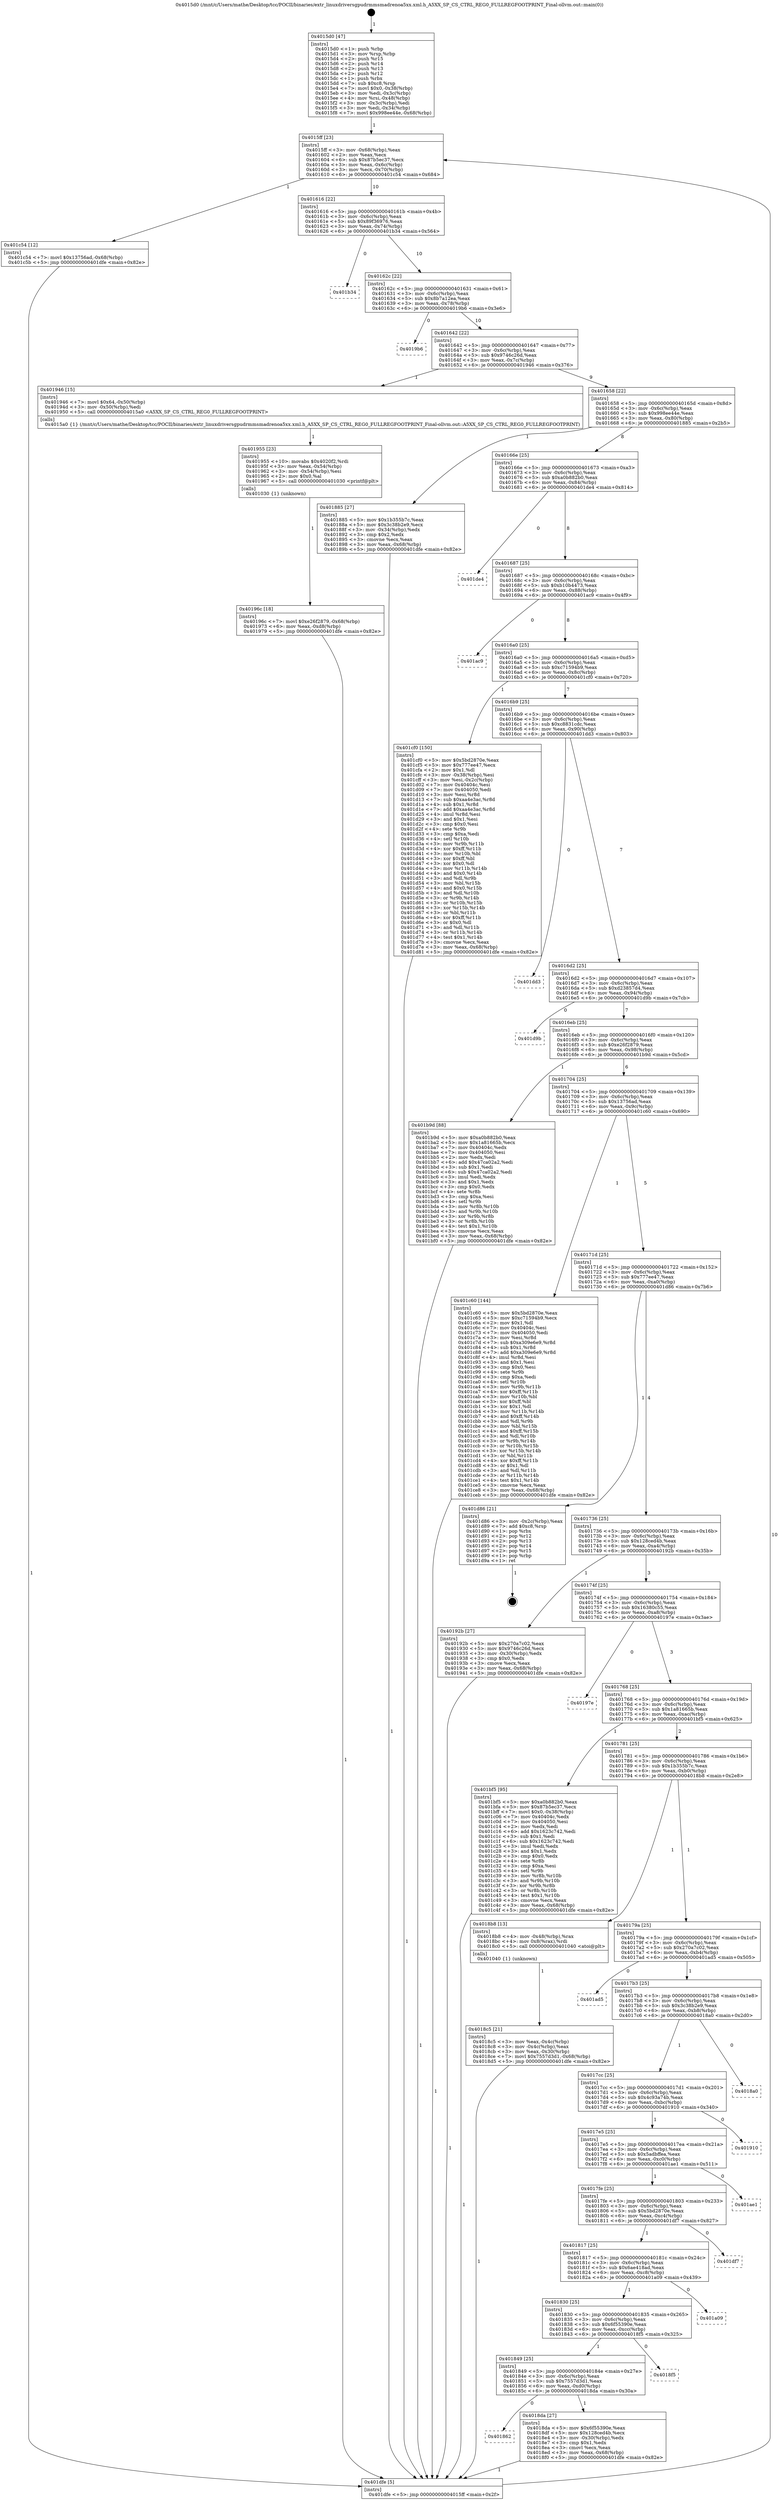 digraph "0x4015d0" {
  label = "0x4015d0 (/mnt/c/Users/mathe/Desktop/tcc/POCII/binaries/extr_linuxdriversgpudrmmsmadrenoa5xx.xml.h_A5XX_SP_CS_CTRL_REG0_FULLREGFOOTPRINT_Final-ollvm.out::main(0))"
  labelloc = "t"
  node[shape=record]

  Entry [label="",width=0.3,height=0.3,shape=circle,fillcolor=black,style=filled]
  "0x4015ff" [label="{
     0x4015ff [23]\l
     | [instrs]\l
     &nbsp;&nbsp;0x4015ff \<+3\>: mov -0x68(%rbp),%eax\l
     &nbsp;&nbsp;0x401602 \<+2\>: mov %eax,%ecx\l
     &nbsp;&nbsp;0x401604 \<+6\>: sub $0x87b5ec37,%ecx\l
     &nbsp;&nbsp;0x40160a \<+3\>: mov %eax,-0x6c(%rbp)\l
     &nbsp;&nbsp;0x40160d \<+3\>: mov %ecx,-0x70(%rbp)\l
     &nbsp;&nbsp;0x401610 \<+6\>: je 0000000000401c54 \<main+0x684\>\l
  }"]
  "0x401c54" [label="{
     0x401c54 [12]\l
     | [instrs]\l
     &nbsp;&nbsp;0x401c54 \<+7\>: movl $0x13756ad,-0x68(%rbp)\l
     &nbsp;&nbsp;0x401c5b \<+5\>: jmp 0000000000401dfe \<main+0x82e\>\l
  }"]
  "0x401616" [label="{
     0x401616 [22]\l
     | [instrs]\l
     &nbsp;&nbsp;0x401616 \<+5\>: jmp 000000000040161b \<main+0x4b\>\l
     &nbsp;&nbsp;0x40161b \<+3\>: mov -0x6c(%rbp),%eax\l
     &nbsp;&nbsp;0x40161e \<+5\>: sub $0x89f36976,%eax\l
     &nbsp;&nbsp;0x401623 \<+3\>: mov %eax,-0x74(%rbp)\l
     &nbsp;&nbsp;0x401626 \<+6\>: je 0000000000401b34 \<main+0x564\>\l
  }"]
  Exit [label="",width=0.3,height=0.3,shape=circle,fillcolor=black,style=filled,peripheries=2]
  "0x401b34" [label="{
     0x401b34\l
  }", style=dashed]
  "0x40162c" [label="{
     0x40162c [22]\l
     | [instrs]\l
     &nbsp;&nbsp;0x40162c \<+5\>: jmp 0000000000401631 \<main+0x61\>\l
     &nbsp;&nbsp;0x401631 \<+3\>: mov -0x6c(%rbp),%eax\l
     &nbsp;&nbsp;0x401634 \<+5\>: sub $0x8b7a12ea,%eax\l
     &nbsp;&nbsp;0x401639 \<+3\>: mov %eax,-0x78(%rbp)\l
     &nbsp;&nbsp;0x40163c \<+6\>: je 00000000004019b6 \<main+0x3e6\>\l
  }"]
  "0x40196c" [label="{
     0x40196c [18]\l
     | [instrs]\l
     &nbsp;&nbsp;0x40196c \<+7\>: movl $0xe26f2879,-0x68(%rbp)\l
     &nbsp;&nbsp;0x401973 \<+6\>: mov %eax,-0xd8(%rbp)\l
     &nbsp;&nbsp;0x401979 \<+5\>: jmp 0000000000401dfe \<main+0x82e\>\l
  }"]
  "0x4019b6" [label="{
     0x4019b6\l
  }", style=dashed]
  "0x401642" [label="{
     0x401642 [22]\l
     | [instrs]\l
     &nbsp;&nbsp;0x401642 \<+5\>: jmp 0000000000401647 \<main+0x77\>\l
     &nbsp;&nbsp;0x401647 \<+3\>: mov -0x6c(%rbp),%eax\l
     &nbsp;&nbsp;0x40164a \<+5\>: sub $0x9746c26d,%eax\l
     &nbsp;&nbsp;0x40164f \<+3\>: mov %eax,-0x7c(%rbp)\l
     &nbsp;&nbsp;0x401652 \<+6\>: je 0000000000401946 \<main+0x376\>\l
  }"]
  "0x401955" [label="{
     0x401955 [23]\l
     | [instrs]\l
     &nbsp;&nbsp;0x401955 \<+10\>: movabs $0x4020f2,%rdi\l
     &nbsp;&nbsp;0x40195f \<+3\>: mov %eax,-0x54(%rbp)\l
     &nbsp;&nbsp;0x401962 \<+3\>: mov -0x54(%rbp),%esi\l
     &nbsp;&nbsp;0x401965 \<+2\>: mov $0x0,%al\l
     &nbsp;&nbsp;0x401967 \<+5\>: call 0000000000401030 \<printf@plt\>\l
     | [calls]\l
     &nbsp;&nbsp;0x401030 \{1\} (unknown)\l
  }"]
  "0x401946" [label="{
     0x401946 [15]\l
     | [instrs]\l
     &nbsp;&nbsp;0x401946 \<+7\>: movl $0x64,-0x50(%rbp)\l
     &nbsp;&nbsp;0x40194d \<+3\>: mov -0x50(%rbp),%edi\l
     &nbsp;&nbsp;0x401950 \<+5\>: call 00000000004015a0 \<A5XX_SP_CS_CTRL_REG0_FULLREGFOOTPRINT\>\l
     | [calls]\l
     &nbsp;&nbsp;0x4015a0 \{1\} (/mnt/c/Users/mathe/Desktop/tcc/POCII/binaries/extr_linuxdriversgpudrmmsmadrenoa5xx.xml.h_A5XX_SP_CS_CTRL_REG0_FULLREGFOOTPRINT_Final-ollvm.out::A5XX_SP_CS_CTRL_REG0_FULLREGFOOTPRINT)\l
  }"]
  "0x401658" [label="{
     0x401658 [22]\l
     | [instrs]\l
     &nbsp;&nbsp;0x401658 \<+5\>: jmp 000000000040165d \<main+0x8d\>\l
     &nbsp;&nbsp;0x40165d \<+3\>: mov -0x6c(%rbp),%eax\l
     &nbsp;&nbsp;0x401660 \<+5\>: sub $0x998ee44e,%eax\l
     &nbsp;&nbsp;0x401665 \<+3\>: mov %eax,-0x80(%rbp)\l
     &nbsp;&nbsp;0x401668 \<+6\>: je 0000000000401885 \<main+0x2b5\>\l
  }"]
  "0x401862" [label="{
     0x401862\l
  }", style=dashed]
  "0x401885" [label="{
     0x401885 [27]\l
     | [instrs]\l
     &nbsp;&nbsp;0x401885 \<+5\>: mov $0x1b355b7c,%eax\l
     &nbsp;&nbsp;0x40188a \<+5\>: mov $0x3c38b2e9,%ecx\l
     &nbsp;&nbsp;0x40188f \<+3\>: mov -0x34(%rbp),%edx\l
     &nbsp;&nbsp;0x401892 \<+3\>: cmp $0x2,%edx\l
     &nbsp;&nbsp;0x401895 \<+3\>: cmovne %ecx,%eax\l
     &nbsp;&nbsp;0x401898 \<+3\>: mov %eax,-0x68(%rbp)\l
     &nbsp;&nbsp;0x40189b \<+5\>: jmp 0000000000401dfe \<main+0x82e\>\l
  }"]
  "0x40166e" [label="{
     0x40166e [25]\l
     | [instrs]\l
     &nbsp;&nbsp;0x40166e \<+5\>: jmp 0000000000401673 \<main+0xa3\>\l
     &nbsp;&nbsp;0x401673 \<+3\>: mov -0x6c(%rbp),%eax\l
     &nbsp;&nbsp;0x401676 \<+5\>: sub $0xa0b882b0,%eax\l
     &nbsp;&nbsp;0x40167b \<+6\>: mov %eax,-0x84(%rbp)\l
     &nbsp;&nbsp;0x401681 \<+6\>: je 0000000000401de4 \<main+0x814\>\l
  }"]
  "0x401dfe" [label="{
     0x401dfe [5]\l
     | [instrs]\l
     &nbsp;&nbsp;0x401dfe \<+5\>: jmp 00000000004015ff \<main+0x2f\>\l
  }"]
  "0x4015d0" [label="{
     0x4015d0 [47]\l
     | [instrs]\l
     &nbsp;&nbsp;0x4015d0 \<+1\>: push %rbp\l
     &nbsp;&nbsp;0x4015d1 \<+3\>: mov %rsp,%rbp\l
     &nbsp;&nbsp;0x4015d4 \<+2\>: push %r15\l
     &nbsp;&nbsp;0x4015d6 \<+2\>: push %r14\l
     &nbsp;&nbsp;0x4015d8 \<+2\>: push %r13\l
     &nbsp;&nbsp;0x4015da \<+2\>: push %r12\l
     &nbsp;&nbsp;0x4015dc \<+1\>: push %rbx\l
     &nbsp;&nbsp;0x4015dd \<+7\>: sub $0xc8,%rsp\l
     &nbsp;&nbsp;0x4015e4 \<+7\>: movl $0x0,-0x38(%rbp)\l
     &nbsp;&nbsp;0x4015eb \<+3\>: mov %edi,-0x3c(%rbp)\l
     &nbsp;&nbsp;0x4015ee \<+4\>: mov %rsi,-0x48(%rbp)\l
     &nbsp;&nbsp;0x4015f2 \<+3\>: mov -0x3c(%rbp),%edi\l
     &nbsp;&nbsp;0x4015f5 \<+3\>: mov %edi,-0x34(%rbp)\l
     &nbsp;&nbsp;0x4015f8 \<+7\>: movl $0x998ee44e,-0x68(%rbp)\l
  }"]
  "0x4018da" [label="{
     0x4018da [27]\l
     | [instrs]\l
     &nbsp;&nbsp;0x4018da \<+5\>: mov $0x6f55390e,%eax\l
     &nbsp;&nbsp;0x4018df \<+5\>: mov $0x128ced4b,%ecx\l
     &nbsp;&nbsp;0x4018e4 \<+3\>: mov -0x30(%rbp),%edx\l
     &nbsp;&nbsp;0x4018e7 \<+3\>: cmp $0x1,%edx\l
     &nbsp;&nbsp;0x4018ea \<+3\>: cmovl %ecx,%eax\l
     &nbsp;&nbsp;0x4018ed \<+3\>: mov %eax,-0x68(%rbp)\l
     &nbsp;&nbsp;0x4018f0 \<+5\>: jmp 0000000000401dfe \<main+0x82e\>\l
  }"]
  "0x401de4" [label="{
     0x401de4\l
  }", style=dashed]
  "0x401687" [label="{
     0x401687 [25]\l
     | [instrs]\l
     &nbsp;&nbsp;0x401687 \<+5\>: jmp 000000000040168c \<main+0xbc\>\l
     &nbsp;&nbsp;0x40168c \<+3\>: mov -0x6c(%rbp),%eax\l
     &nbsp;&nbsp;0x40168f \<+5\>: sub $0xb10b4473,%eax\l
     &nbsp;&nbsp;0x401694 \<+6\>: mov %eax,-0x88(%rbp)\l
     &nbsp;&nbsp;0x40169a \<+6\>: je 0000000000401ac9 \<main+0x4f9\>\l
  }"]
  "0x401849" [label="{
     0x401849 [25]\l
     | [instrs]\l
     &nbsp;&nbsp;0x401849 \<+5\>: jmp 000000000040184e \<main+0x27e\>\l
     &nbsp;&nbsp;0x40184e \<+3\>: mov -0x6c(%rbp),%eax\l
     &nbsp;&nbsp;0x401851 \<+5\>: sub $0x7557d3d1,%eax\l
     &nbsp;&nbsp;0x401856 \<+6\>: mov %eax,-0xd0(%rbp)\l
     &nbsp;&nbsp;0x40185c \<+6\>: je 00000000004018da \<main+0x30a\>\l
  }"]
  "0x401ac9" [label="{
     0x401ac9\l
  }", style=dashed]
  "0x4016a0" [label="{
     0x4016a0 [25]\l
     | [instrs]\l
     &nbsp;&nbsp;0x4016a0 \<+5\>: jmp 00000000004016a5 \<main+0xd5\>\l
     &nbsp;&nbsp;0x4016a5 \<+3\>: mov -0x6c(%rbp),%eax\l
     &nbsp;&nbsp;0x4016a8 \<+5\>: sub $0xc71594b9,%eax\l
     &nbsp;&nbsp;0x4016ad \<+6\>: mov %eax,-0x8c(%rbp)\l
     &nbsp;&nbsp;0x4016b3 \<+6\>: je 0000000000401cf0 \<main+0x720\>\l
  }"]
  "0x4018f5" [label="{
     0x4018f5\l
  }", style=dashed]
  "0x401cf0" [label="{
     0x401cf0 [150]\l
     | [instrs]\l
     &nbsp;&nbsp;0x401cf0 \<+5\>: mov $0x5bd2870e,%eax\l
     &nbsp;&nbsp;0x401cf5 \<+5\>: mov $0x777ee47,%ecx\l
     &nbsp;&nbsp;0x401cfa \<+2\>: mov $0x1,%dl\l
     &nbsp;&nbsp;0x401cfc \<+3\>: mov -0x38(%rbp),%esi\l
     &nbsp;&nbsp;0x401cff \<+3\>: mov %esi,-0x2c(%rbp)\l
     &nbsp;&nbsp;0x401d02 \<+7\>: mov 0x40404c,%esi\l
     &nbsp;&nbsp;0x401d09 \<+7\>: mov 0x404050,%edi\l
     &nbsp;&nbsp;0x401d10 \<+3\>: mov %esi,%r8d\l
     &nbsp;&nbsp;0x401d13 \<+7\>: sub $0xaa4e3ac,%r8d\l
     &nbsp;&nbsp;0x401d1a \<+4\>: sub $0x1,%r8d\l
     &nbsp;&nbsp;0x401d1e \<+7\>: add $0xaa4e3ac,%r8d\l
     &nbsp;&nbsp;0x401d25 \<+4\>: imul %r8d,%esi\l
     &nbsp;&nbsp;0x401d29 \<+3\>: and $0x1,%esi\l
     &nbsp;&nbsp;0x401d2c \<+3\>: cmp $0x0,%esi\l
     &nbsp;&nbsp;0x401d2f \<+4\>: sete %r9b\l
     &nbsp;&nbsp;0x401d33 \<+3\>: cmp $0xa,%edi\l
     &nbsp;&nbsp;0x401d36 \<+4\>: setl %r10b\l
     &nbsp;&nbsp;0x401d3a \<+3\>: mov %r9b,%r11b\l
     &nbsp;&nbsp;0x401d3d \<+4\>: xor $0xff,%r11b\l
     &nbsp;&nbsp;0x401d41 \<+3\>: mov %r10b,%bl\l
     &nbsp;&nbsp;0x401d44 \<+3\>: xor $0xff,%bl\l
     &nbsp;&nbsp;0x401d47 \<+3\>: xor $0x0,%dl\l
     &nbsp;&nbsp;0x401d4a \<+3\>: mov %r11b,%r14b\l
     &nbsp;&nbsp;0x401d4d \<+4\>: and $0x0,%r14b\l
     &nbsp;&nbsp;0x401d51 \<+3\>: and %dl,%r9b\l
     &nbsp;&nbsp;0x401d54 \<+3\>: mov %bl,%r15b\l
     &nbsp;&nbsp;0x401d57 \<+4\>: and $0x0,%r15b\l
     &nbsp;&nbsp;0x401d5b \<+3\>: and %dl,%r10b\l
     &nbsp;&nbsp;0x401d5e \<+3\>: or %r9b,%r14b\l
     &nbsp;&nbsp;0x401d61 \<+3\>: or %r10b,%r15b\l
     &nbsp;&nbsp;0x401d64 \<+3\>: xor %r15b,%r14b\l
     &nbsp;&nbsp;0x401d67 \<+3\>: or %bl,%r11b\l
     &nbsp;&nbsp;0x401d6a \<+4\>: xor $0xff,%r11b\l
     &nbsp;&nbsp;0x401d6e \<+3\>: or $0x0,%dl\l
     &nbsp;&nbsp;0x401d71 \<+3\>: and %dl,%r11b\l
     &nbsp;&nbsp;0x401d74 \<+3\>: or %r11b,%r14b\l
     &nbsp;&nbsp;0x401d77 \<+4\>: test $0x1,%r14b\l
     &nbsp;&nbsp;0x401d7b \<+3\>: cmovne %ecx,%eax\l
     &nbsp;&nbsp;0x401d7e \<+3\>: mov %eax,-0x68(%rbp)\l
     &nbsp;&nbsp;0x401d81 \<+5\>: jmp 0000000000401dfe \<main+0x82e\>\l
  }"]
  "0x4016b9" [label="{
     0x4016b9 [25]\l
     | [instrs]\l
     &nbsp;&nbsp;0x4016b9 \<+5\>: jmp 00000000004016be \<main+0xee\>\l
     &nbsp;&nbsp;0x4016be \<+3\>: mov -0x6c(%rbp),%eax\l
     &nbsp;&nbsp;0x4016c1 \<+5\>: sub $0xc8831cdc,%eax\l
     &nbsp;&nbsp;0x4016c6 \<+6\>: mov %eax,-0x90(%rbp)\l
     &nbsp;&nbsp;0x4016cc \<+6\>: je 0000000000401dd3 \<main+0x803\>\l
  }"]
  "0x401830" [label="{
     0x401830 [25]\l
     | [instrs]\l
     &nbsp;&nbsp;0x401830 \<+5\>: jmp 0000000000401835 \<main+0x265\>\l
     &nbsp;&nbsp;0x401835 \<+3\>: mov -0x6c(%rbp),%eax\l
     &nbsp;&nbsp;0x401838 \<+5\>: sub $0x6f55390e,%eax\l
     &nbsp;&nbsp;0x40183d \<+6\>: mov %eax,-0xcc(%rbp)\l
     &nbsp;&nbsp;0x401843 \<+6\>: je 00000000004018f5 \<main+0x325\>\l
  }"]
  "0x401dd3" [label="{
     0x401dd3\l
  }", style=dashed]
  "0x4016d2" [label="{
     0x4016d2 [25]\l
     | [instrs]\l
     &nbsp;&nbsp;0x4016d2 \<+5\>: jmp 00000000004016d7 \<main+0x107\>\l
     &nbsp;&nbsp;0x4016d7 \<+3\>: mov -0x6c(%rbp),%eax\l
     &nbsp;&nbsp;0x4016da \<+5\>: sub $0xd23857d4,%eax\l
     &nbsp;&nbsp;0x4016df \<+6\>: mov %eax,-0x94(%rbp)\l
     &nbsp;&nbsp;0x4016e5 \<+6\>: je 0000000000401d9b \<main+0x7cb\>\l
  }"]
  "0x401a09" [label="{
     0x401a09\l
  }", style=dashed]
  "0x401d9b" [label="{
     0x401d9b\l
  }", style=dashed]
  "0x4016eb" [label="{
     0x4016eb [25]\l
     | [instrs]\l
     &nbsp;&nbsp;0x4016eb \<+5\>: jmp 00000000004016f0 \<main+0x120\>\l
     &nbsp;&nbsp;0x4016f0 \<+3\>: mov -0x6c(%rbp),%eax\l
     &nbsp;&nbsp;0x4016f3 \<+5\>: sub $0xe26f2879,%eax\l
     &nbsp;&nbsp;0x4016f8 \<+6\>: mov %eax,-0x98(%rbp)\l
     &nbsp;&nbsp;0x4016fe \<+6\>: je 0000000000401b9d \<main+0x5cd\>\l
  }"]
  "0x401817" [label="{
     0x401817 [25]\l
     | [instrs]\l
     &nbsp;&nbsp;0x401817 \<+5\>: jmp 000000000040181c \<main+0x24c\>\l
     &nbsp;&nbsp;0x40181c \<+3\>: mov -0x6c(%rbp),%eax\l
     &nbsp;&nbsp;0x40181f \<+5\>: sub $0x6ae418ad,%eax\l
     &nbsp;&nbsp;0x401824 \<+6\>: mov %eax,-0xc8(%rbp)\l
     &nbsp;&nbsp;0x40182a \<+6\>: je 0000000000401a09 \<main+0x439\>\l
  }"]
  "0x401b9d" [label="{
     0x401b9d [88]\l
     | [instrs]\l
     &nbsp;&nbsp;0x401b9d \<+5\>: mov $0xa0b882b0,%eax\l
     &nbsp;&nbsp;0x401ba2 \<+5\>: mov $0x1a81665b,%ecx\l
     &nbsp;&nbsp;0x401ba7 \<+7\>: mov 0x40404c,%edx\l
     &nbsp;&nbsp;0x401bae \<+7\>: mov 0x404050,%esi\l
     &nbsp;&nbsp;0x401bb5 \<+2\>: mov %edx,%edi\l
     &nbsp;&nbsp;0x401bb7 \<+6\>: add $0x47ca02a2,%edi\l
     &nbsp;&nbsp;0x401bbd \<+3\>: sub $0x1,%edi\l
     &nbsp;&nbsp;0x401bc0 \<+6\>: sub $0x47ca02a2,%edi\l
     &nbsp;&nbsp;0x401bc6 \<+3\>: imul %edi,%edx\l
     &nbsp;&nbsp;0x401bc9 \<+3\>: and $0x1,%edx\l
     &nbsp;&nbsp;0x401bcc \<+3\>: cmp $0x0,%edx\l
     &nbsp;&nbsp;0x401bcf \<+4\>: sete %r8b\l
     &nbsp;&nbsp;0x401bd3 \<+3\>: cmp $0xa,%esi\l
     &nbsp;&nbsp;0x401bd6 \<+4\>: setl %r9b\l
     &nbsp;&nbsp;0x401bda \<+3\>: mov %r8b,%r10b\l
     &nbsp;&nbsp;0x401bdd \<+3\>: and %r9b,%r10b\l
     &nbsp;&nbsp;0x401be0 \<+3\>: xor %r9b,%r8b\l
     &nbsp;&nbsp;0x401be3 \<+3\>: or %r8b,%r10b\l
     &nbsp;&nbsp;0x401be6 \<+4\>: test $0x1,%r10b\l
     &nbsp;&nbsp;0x401bea \<+3\>: cmovne %ecx,%eax\l
     &nbsp;&nbsp;0x401bed \<+3\>: mov %eax,-0x68(%rbp)\l
     &nbsp;&nbsp;0x401bf0 \<+5\>: jmp 0000000000401dfe \<main+0x82e\>\l
  }"]
  "0x401704" [label="{
     0x401704 [25]\l
     | [instrs]\l
     &nbsp;&nbsp;0x401704 \<+5\>: jmp 0000000000401709 \<main+0x139\>\l
     &nbsp;&nbsp;0x401709 \<+3\>: mov -0x6c(%rbp),%eax\l
     &nbsp;&nbsp;0x40170c \<+5\>: sub $0x13756ad,%eax\l
     &nbsp;&nbsp;0x401711 \<+6\>: mov %eax,-0x9c(%rbp)\l
     &nbsp;&nbsp;0x401717 \<+6\>: je 0000000000401c60 \<main+0x690\>\l
  }"]
  "0x401df7" [label="{
     0x401df7\l
  }", style=dashed]
  "0x401c60" [label="{
     0x401c60 [144]\l
     | [instrs]\l
     &nbsp;&nbsp;0x401c60 \<+5\>: mov $0x5bd2870e,%eax\l
     &nbsp;&nbsp;0x401c65 \<+5\>: mov $0xc71594b9,%ecx\l
     &nbsp;&nbsp;0x401c6a \<+2\>: mov $0x1,%dl\l
     &nbsp;&nbsp;0x401c6c \<+7\>: mov 0x40404c,%esi\l
     &nbsp;&nbsp;0x401c73 \<+7\>: mov 0x404050,%edi\l
     &nbsp;&nbsp;0x401c7a \<+3\>: mov %esi,%r8d\l
     &nbsp;&nbsp;0x401c7d \<+7\>: sub $0xa309e6e9,%r8d\l
     &nbsp;&nbsp;0x401c84 \<+4\>: sub $0x1,%r8d\l
     &nbsp;&nbsp;0x401c88 \<+7\>: add $0xa309e6e9,%r8d\l
     &nbsp;&nbsp;0x401c8f \<+4\>: imul %r8d,%esi\l
     &nbsp;&nbsp;0x401c93 \<+3\>: and $0x1,%esi\l
     &nbsp;&nbsp;0x401c96 \<+3\>: cmp $0x0,%esi\l
     &nbsp;&nbsp;0x401c99 \<+4\>: sete %r9b\l
     &nbsp;&nbsp;0x401c9d \<+3\>: cmp $0xa,%edi\l
     &nbsp;&nbsp;0x401ca0 \<+4\>: setl %r10b\l
     &nbsp;&nbsp;0x401ca4 \<+3\>: mov %r9b,%r11b\l
     &nbsp;&nbsp;0x401ca7 \<+4\>: xor $0xff,%r11b\l
     &nbsp;&nbsp;0x401cab \<+3\>: mov %r10b,%bl\l
     &nbsp;&nbsp;0x401cae \<+3\>: xor $0xff,%bl\l
     &nbsp;&nbsp;0x401cb1 \<+3\>: xor $0x1,%dl\l
     &nbsp;&nbsp;0x401cb4 \<+3\>: mov %r11b,%r14b\l
     &nbsp;&nbsp;0x401cb7 \<+4\>: and $0xff,%r14b\l
     &nbsp;&nbsp;0x401cbb \<+3\>: and %dl,%r9b\l
     &nbsp;&nbsp;0x401cbe \<+3\>: mov %bl,%r15b\l
     &nbsp;&nbsp;0x401cc1 \<+4\>: and $0xff,%r15b\l
     &nbsp;&nbsp;0x401cc5 \<+3\>: and %dl,%r10b\l
     &nbsp;&nbsp;0x401cc8 \<+3\>: or %r9b,%r14b\l
     &nbsp;&nbsp;0x401ccb \<+3\>: or %r10b,%r15b\l
     &nbsp;&nbsp;0x401cce \<+3\>: xor %r15b,%r14b\l
     &nbsp;&nbsp;0x401cd1 \<+3\>: or %bl,%r11b\l
     &nbsp;&nbsp;0x401cd4 \<+4\>: xor $0xff,%r11b\l
     &nbsp;&nbsp;0x401cd8 \<+3\>: or $0x1,%dl\l
     &nbsp;&nbsp;0x401cdb \<+3\>: and %dl,%r11b\l
     &nbsp;&nbsp;0x401cde \<+3\>: or %r11b,%r14b\l
     &nbsp;&nbsp;0x401ce1 \<+4\>: test $0x1,%r14b\l
     &nbsp;&nbsp;0x401ce5 \<+3\>: cmovne %ecx,%eax\l
     &nbsp;&nbsp;0x401ce8 \<+3\>: mov %eax,-0x68(%rbp)\l
     &nbsp;&nbsp;0x401ceb \<+5\>: jmp 0000000000401dfe \<main+0x82e\>\l
  }"]
  "0x40171d" [label="{
     0x40171d [25]\l
     | [instrs]\l
     &nbsp;&nbsp;0x40171d \<+5\>: jmp 0000000000401722 \<main+0x152\>\l
     &nbsp;&nbsp;0x401722 \<+3\>: mov -0x6c(%rbp),%eax\l
     &nbsp;&nbsp;0x401725 \<+5\>: sub $0x777ee47,%eax\l
     &nbsp;&nbsp;0x40172a \<+6\>: mov %eax,-0xa0(%rbp)\l
     &nbsp;&nbsp;0x401730 \<+6\>: je 0000000000401d86 \<main+0x7b6\>\l
  }"]
  "0x4017fe" [label="{
     0x4017fe [25]\l
     | [instrs]\l
     &nbsp;&nbsp;0x4017fe \<+5\>: jmp 0000000000401803 \<main+0x233\>\l
     &nbsp;&nbsp;0x401803 \<+3\>: mov -0x6c(%rbp),%eax\l
     &nbsp;&nbsp;0x401806 \<+5\>: sub $0x5bd2870e,%eax\l
     &nbsp;&nbsp;0x40180b \<+6\>: mov %eax,-0xc4(%rbp)\l
     &nbsp;&nbsp;0x401811 \<+6\>: je 0000000000401df7 \<main+0x827\>\l
  }"]
  "0x401d86" [label="{
     0x401d86 [21]\l
     | [instrs]\l
     &nbsp;&nbsp;0x401d86 \<+3\>: mov -0x2c(%rbp),%eax\l
     &nbsp;&nbsp;0x401d89 \<+7\>: add $0xc8,%rsp\l
     &nbsp;&nbsp;0x401d90 \<+1\>: pop %rbx\l
     &nbsp;&nbsp;0x401d91 \<+2\>: pop %r12\l
     &nbsp;&nbsp;0x401d93 \<+2\>: pop %r13\l
     &nbsp;&nbsp;0x401d95 \<+2\>: pop %r14\l
     &nbsp;&nbsp;0x401d97 \<+2\>: pop %r15\l
     &nbsp;&nbsp;0x401d99 \<+1\>: pop %rbp\l
     &nbsp;&nbsp;0x401d9a \<+1\>: ret\l
  }"]
  "0x401736" [label="{
     0x401736 [25]\l
     | [instrs]\l
     &nbsp;&nbsp;0x401736 \<+5\>: jmp 000000000040173b \<main+0x16b\>\l
     &nbsp;&nbsp;0x40173b \<+3\>: mov -0x6c(%rbp),%eax\l
     &nbsp;&nbsp;0x40173e \<+5\>: sub $0x128ced4b,%eax\l
     &nbsp;&nbsp;0x401743 \<+6\>: mov %eax,-0xa4(%rbp)\l
     &nbsp;&nbsp;0x401749 \<+6\>: je 000000000040192b \<main+0x35b\>\l
  }"]
  "0x401ae1" [label="{
     0x401ae1\l
  }", style=dashed]
  "0x40192b" [label="{
     0x40192b [27]\l
     | [instrs]\l
     &nbsp;&nbsp;0x40192b \<+5\>: mov $0x270a7c02,%eax\l
     &nbsp;&nbsp;0x401930 \<+5\>: mov $0x9746c26d,%ecx\l
     &nbsp;&nbsp;0x401935 \<+3\>: mov -0x30(%rbp),%edx\l
     &nbsp;&nbsp;0x401938 \<+3\>: cmp $0x0,%edx\l
     &nbsp;&nbsp;0x40193b \<+3\>: cmove %ecx,%eax\l
     &nbsp;&nbsp;0x40193e \<+3\>: mov %eax,-0x68(%rbp)\l
     &nbsp;&nbsp;0x401941 \<+5\>: jmp 0000000000401dfe \<main+0x82e\>\l
  }"]
  "0x40174f" [label="{
     0x40174f [25]\l
     | [instrs]\l
     &nbsp;&nbsp;0x40174f \<+5\>: jmp 0000000000401754 \<main+0x184\>\l
     &nbsp;&nbsp;0x401754 \<+3\>: mov -0x6c(%rbp),%eax\l
     &nbsp;&nbsp;0x401757 \<+5\>: sub $0x16380c55,%eax\l
     &nbsp;&nbsp;0x40175c \<+6\>: mov %eax,-0xa8(%rbp)\l
     &nbsp;&nbsp;0x401762 \<+6\>: je 000000000040197e \<main+0x3ae\>\l
  }"]
  "0x4017e5" [label="{
     0x4017e5 [25]\l
     | [instrs]\l
     &nbsp;&nbsp;0x4017e5 \<+5\>: jmp 00000000004017ea \<main+0x21a\>\l
     &nbsp;&nbsp;0x4017ea \<+3\>: mov -0x6c(%rbp),%eax\l
     &nbsp;&nbsp;0x4017ed \<+5\>: sub $0x5adbffea,%eax\l
     &nbsp;&nbsp;0x4017f2 \<+6\>: mov %eax,-0xc0(%rbp)\l
     &nbsp;&nbsp;0x4017f8 \<+6\>: je 0000000000401ae1 \<main+0x511\>\l
  }"]
  "0x40197e" [label="{
     0x40197e\l
  }", style=dashed]
  "0x401768" [label="{
     0x401768 [25]\l
     | [instrs]\l
     &nbsp;&nbsp;0x401768 \<+5\>: jmp 000000000040176d \<main+0x19d\>\l
     &nbsp;&nbsp;0x40176d \<+3\>: mov -0x6c(%rbp),%eax\l
     &nbsp;&nbsp;0x401770 \<+5\>: sub $0x1a81665b,%eax\l
     &nbsp;&nbsp;0x401775 \<+6\>: mov %eax,-0xac(%rbp)\l
     &nbsp;&nbsp;0x40177b \<+6\>: je 0000000000401bf5 \<main+0x625\>\l
  }"]
  "0x401910" [label="{
     0x401910\l
  }", style=dashed]
  "0x401bf5" [label="{
     0x401bf5 [95]\l
     | [instrs]\l
     &nbsp;&nbsp;0x401bf5 \<+5\>: mov $0xa0b882b0,%eax\l
     &nbsp;&nbsp;0x401bfa \<+5\>: mov $0x87b5ec37,%ecx\l
     &nbsp;&nbsp;0x401bff \<+7\>: movl $0x0,-0x38(%rbp)\l
     &nbsp;&nbsp;0x401c06 \<+7\>: mov 0x40404c,%edx\l
     &nbsp;&nbsp;0x401c0d \<+7\>: mov 0x404050,%esi\l
     &nbsp;&nbsp;0x401c14 \<+2\>: mov %edx,%edi\l
     &nbsp;&nbsp;0x401c16 \<+6\>: add $0x1623c742,%edi\l
     &nbsp;&nbsp;0x401c1c \<+3\>: sub $0x1,%edi\l
     &nbsp;&nbsp;0x401c1f \<+6\>: sub $0x1623c742,%edi\l
     &nbsp;&nbsp;0x401c25 \<+3\>: imul %edi,%edx\l
     &nbsp;&nbsp;0x401c28 \<+3\>: and $0x1,%edx\l
     &nbsp;&nbsp;0x401c2b \<+3\>: cmp $0x0,%edx\l
     &nbsp;&nbsp;0x401c2e \<+4\>: sete %r8b\l
     &nbsp;&nbsp;0x401c32 \<+3\>: cmp $0xa,%esi\l
     &nbsp;&nbsp;0x401c35 \<+4\>: setl %r9b\l
     &nbsp;&nbsp;0x401c39 \<+3\>: mov %r8b,%r10b\l
     &nbsp;&nbsp;0x401c3c \<+3\>: and %r9b,%r10b\l
     &nbsp;&nbsp;0x401c3f \<+3\>: xor %r9b,%r8b\l
     &nbsp;&nbsp;0x401c42 \<+3\>: or %r8b,%r10b\l
     &nbsp;&nbsp;0x401c45 \<+4\>: test $0x1,%r10b\l
     &nbsp;&nbsp;0x401c49 \<+3\>: cmovne %ecx,%eax\l
     &nbsp;&nbsp;0x401c4c \<+3\>: mov %eax,-0x68(%rbp)\l
     &nbsp;&nbsp;0x401c4f \<+5\>: jmp 0000000000401dfe \<main+0x82e\>\l
  }"]
  "0x401781" [label="{
     0x401781 [25]\l
     | [instrs]\l
     &nbsp;&nbsp;0x401781 \<+5\>: jmp 0000000000401786 \<main+0x1b6\>\l
     &nbsp;&nbsp;0x401786 \<+3\>: mov -0x6c(%rbp),%eax\l
     &nbsp;&nbsp;0x401789 \<+5\>: sub $0x1b355b7c,%eax\l
     &nbsp;&nbsp;0x40178e \<+6\>: mov %eax,-0xb0(%rbp)\l
     &nbsp;&nbsp;0x401794 \<+6\>: je 00000000004018b8 \<main+0x2e8\>\l
  }"]
  "0x4017cc" [label="{
     0x4017cc [25]\l
     | [instrs]\l
     &nbsp;&nbsp;0x4017cc \<+5\>: jmp 00000000004017d1 \<main+0x201\>\l
     &nbsp;&nbsp;0x4017d1 \<+3\>: mov -0x6c(%rbp),%eax\l
     &nbsp;&nbsp;0x4017d4 \<+5\>: sub $0x4c93a74b,%eax\l
     &nbsp;&nbsp;0x4017d9 \<+6\>: mov %eax,-0xbc(%rbp)\l
     &nbsp;&nbsp;0x4017df \<+6\>: je 0000000000401910 \<main+0x340\>\l
  }"]
  "0x4018b8" [label="{
     0x4018b8 [13]\l
     | [instrs]\l
     &nbsp;&nbsp;0x4018b8 \<+4\>: mov -0x48(%rbp),%rax\l
     &nbsp;&nbsp;0x4018bc \<+4\>: mov 0x8(%rax),%rdi\l
     &nbsp;&nbsp;0x4018c0 \<+5\>: call 0000000000401040 \<atoi@plt\>\l
     | [calls]\l
     &nbsp;&nbsp;0x401040 \{1\} (unknown)\l
  }"]
  "0x40179a" [label="{
     0x40179a [25]\l
     | [instrs]\l
     &nbsp;&nbsp;0x40179a \<+5\>: jmp 000000000040179f \<main+0x1cf\>\l
     &nbsp;&nbsp;0x40179f \<+3\>: mov -0x6c(%rbp),%eax\l
     &nbsp;&nbsp;0x4017a2 \<+5\>: sub $0x270a7c02,%eax\l
     &nbsp;&nbsp;0x4017a7 \<+6\>: mov %eax,-0xb4(%rbp)\l
     &nbsp;&nbsp;0x4017ad \<+6\>: je 0000000000401ad5 \<main+0x505\>\l
  }"]
  "0x4018c5" [label="{
     0x4018c5 [21]\l
     | [instrs]\l
     &nbsp;&nbsp;0x4018c5 \<+3\>: mov %eax,-0x4c(%rbp)\l
     &nbsp;&nbsp;0x4018c8 \<+3\>: mov -0x4c(%rbp),%eax\l
     &nbsp;&nbsp;0x4018cb \<+3\>: mov %eax,-0x30(%rbp)\l
     &nbsp;&nbsp;0x4018ce \<+7\>: movl $0x7557d3d1,-0x68(%rbp)\l
     &nbsp;&nbsp;0x4018d5 \<+5\>: jmp 0000000000401dfe \<main+0x82e\>\l
  }"]
  "0x4018a0" [label="{
     0x4018a0\l
  }", style=dashed]
  "0x401ad5" [label="{
     0x401ad5\l
  }", style=dashed]
  "0x4017b3" [label="{
     0x4017b3 [25]\l
     | [instrs]\l
     &nbsp;&nbsp;0x4017b3 \<+5\>: jmp 00000000004017b8 \<main+0x1e8\>\l
     &nbsp;&nbsp;0x4017b8 \<+3\>: mov -0x6c(%rbp),%eax\l
     &nbsp;&nbsp;0x4017bb \<+5\>: sub $0x3c38b2e9,%eax\l
     &nbsp;&nbsp;0x4017c0 \<+6\>: mov %eax,-0xb8(%rbp)\l
     &nbsp;&nbsp;0x4017c6 \<+6\>: je 00000000004018a0 \<main+0x2d0\>\l
  }"]
  Entry -> "0x4015d0" [label=" 1"]
  "0x4015ff" -> "0x401c54" [label=" 1"]
  "0x4015ff" -> "0x401616" [label=" 10"]
  "0x401d86" -> Exit [label=" 1"]
  "0x401616" -> "0x401b34" [label=" 0"]
  "0x401616" -> "0x40162c" [label=" 10"]
  "0x401cf0" -> "0x401dfe" [label=" 1"]
  "0x40162c" -> "0x4019b6" [label=" 0"]
  "0x40162c" -> "0x401642" [label=" 10"]
  "0x401c60" -> "0x401dfe" [label=" 1"]
  "0x401642" -> "0x401946" [label=" 1"]
  "0x401642" -> "0x401658" [label=" 9"]
  "0x401c54" -> "0x401dfe" [label=" 1"]
  "0x401658" -> "0x401885" [label=" 1"]
  "0x401658" -> "0x40166e" [label=" 8"]
  "0x401885" -> "0x401dfe" [label=" 1"]
  "0x4015d0" -> "0x4015ff" [label=" 1"]
  "0x401dfe" -> "0x4015ff" [label=" 10"]
  "0x401bf5" -> "0x401dfe" [label=" 1"]
  "0x40166e" -> "0x401de4" [label=" 0"]
  "0x40166e" -> "0x401687" [label=" 8"]
  "0x401b9d" -> "0x401dfe" [label=" 1"]
  "0x401687" -> "0x401ac9" [label=" 0"]
  "0x401687" -> "0x4016a0" [label=" 8"]
  "0x401955" -> "0x40196c" [label=" 1"]
  "0x4016a0" -> "0x401cf0" [label=" 1"]
  "0x4016a0" -> "0x4016b9" [label=" 7"]
  "0x401946" -> "0x401955" [label=" 1"]
  "0x4016b9" -> "0x401dd3" [label=" 0"]
  "0x4016b9" -> "0x4016d2" [label=" 7"]
  "0x4018da" -> "0x401dfe" [label=" 1"]
  "0x4016d2" -> "0x401d9b" [label=" 0"]
  "0x4016d2" -> "0x4016eb" [label=" 7"]
  "0x401849" -> "0x401862" [label=" 0"]
  "0x4016eb" -> "0x401b9d" [label=" 1"]
  "0x4016eb" -> "0x401704" [label=" 6"]
  "0x40196c" -> "0x401dfe" [label=" 1"]
  "0x401704" -> "0x401c60" [label=" 1"]
  "0x401704" -> "0x40171d" [label=" 5"]
  "0x401830" -> "0x401849" [label=" 1"]
  "0x40171d" -> "0x401d86" [label=" 1"]
  "0x40171d" -> "0x401736" [label=" 4"]
  "0x40192b" -> "0x401dfe" [label=" 1"]
  "0x401736" -> "0x40192b" [label=" 1"]
  "0x401736" -> "0x40174f" [label=" 3"]
  "0x401817" -> "0x401830" [label=" 1"]
  "0x40174f" -> "0x40197e" [label=" 0"]
  "0x40174f" -> "0x401768" [label=" 3"]
  "0x401849" -> "0x4018da" [label=" 1"]
  "0x401768" -> "0x401bf5" [label=" 1"]
  "0x401768" -> "0x401781" [label=" 2"]
  "0x4017fe" -> "0x401817" [label=" 1"]
  "0x401781" -> "0x4018b8" [label=" 1"]
  "0x401781" -> "0x40179a" [label=" 1"]
  "0x4018b8" -> "0x4018c5" [label=" 1"]
  "0x4018c5" -> "0x401dfe" [label=" 1"]
  "0x401830" -> "0x4018f5" [label=" 0"]
  "0x40179a" -> "0x401ad5" [label=" 0"]
  "0x40179a" -> "0x4017b3" [label=" 1"]
  "0x4017e5" -> "0x4017fe" [label=" 1"]
  "0x4017b3" -> "0x4018a0" [label=" 0"]
  "0x4017b3" -> "0x4017cc" [label=" 1"]
  "0x4017fe" -> "0x401df7" [label=" 0"]
  "0x4017cc" -> "0x401910" [label=" 0"]
  "0x4017cc" -> "0x4017e5" [label=" 1"]
  "0x401817" -> "0x401a09" [label=" 0"]
  "0x4017e5" -> "0x401ae1" [label=" 0"]
}
